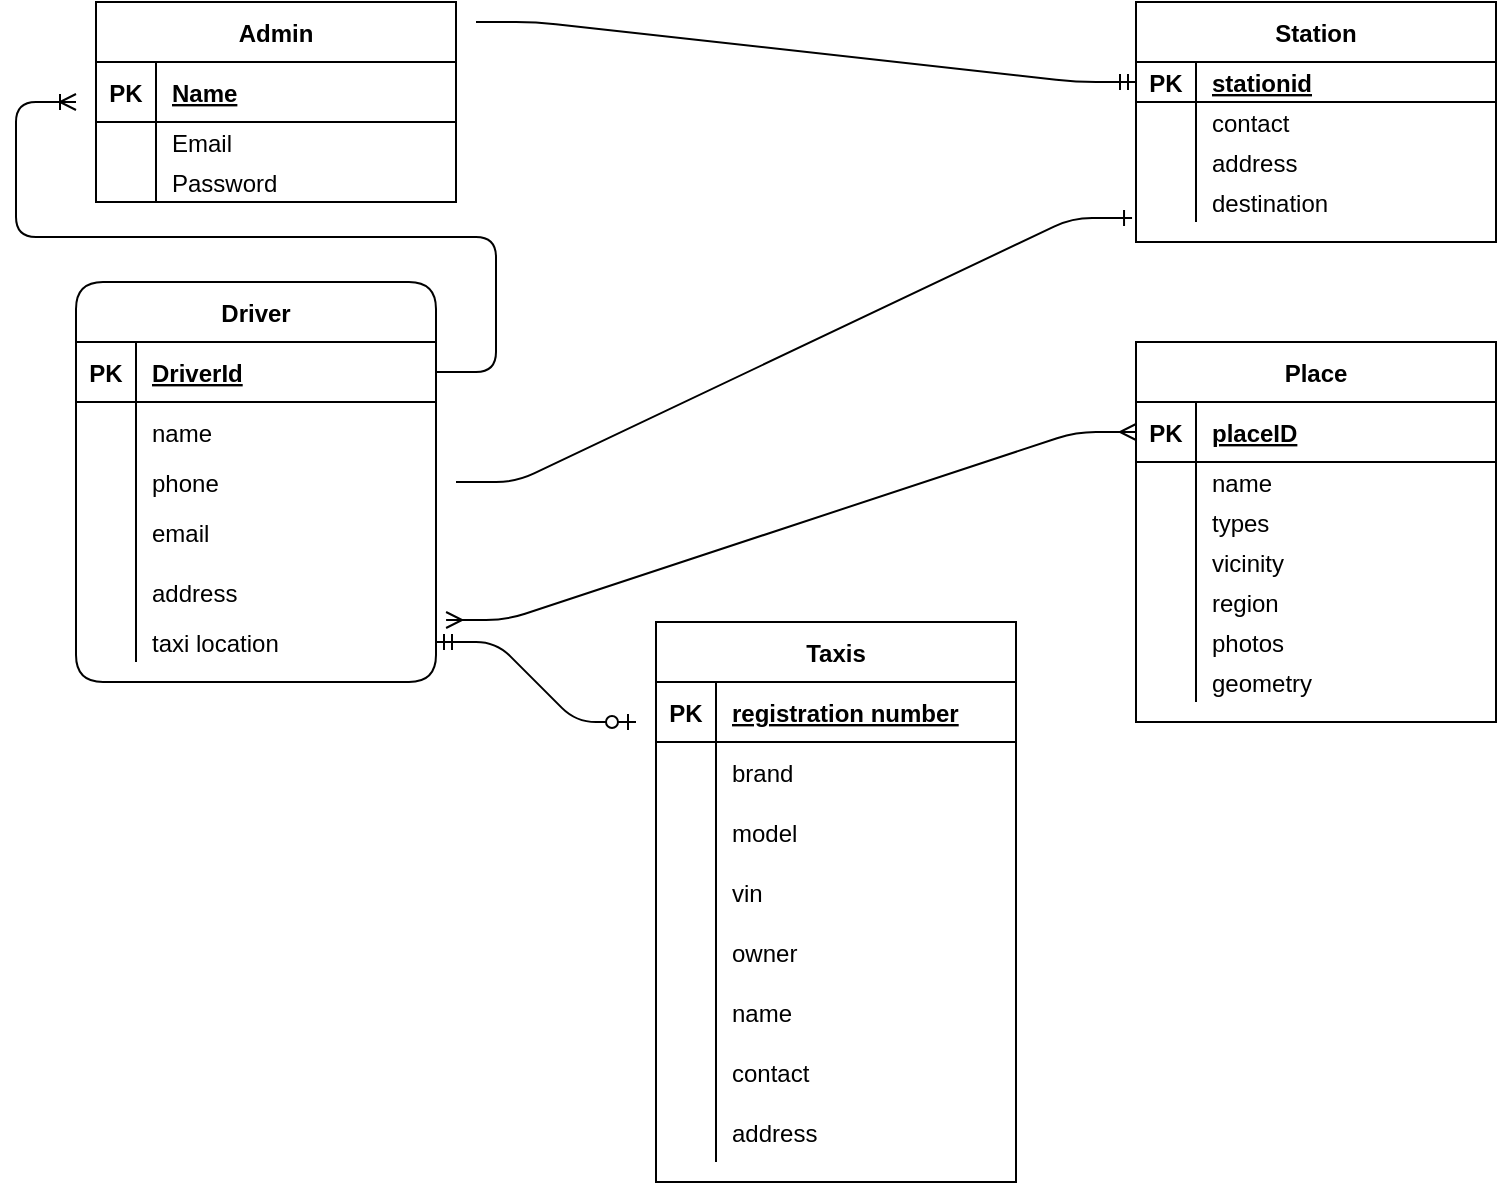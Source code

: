 <mxfile version="15.3.1" type="github">
  <diagram id="R2lEEEUBdFMjLlhIrx00" name="Page-1">
    <mxGraphModel dx="1718" dy="393" grid="1" gridSize="10" guides="1" tooltips="1" connect="1" arrows="1" fold="1" page="1" pageScale="1" pageWidth="850" pageHeight="1100" math="0" shadow="0" extFonts="Permanent Marker^https://fonts.googleapis.com/css?family=Permanent+Marker">
      <root>
        <mxCell id="0" />
        <mxCell id="1" parent="0" />
        <mxCell id="3xRrTGSnzYQE4FdhJ-rK-15" value="Station" style="shape=table;startSize=30;container=1;collapsible=1;childLayout=tableLayout;fixedRows=1;rowLines=0;fontStyle=1;align=center;resizeLast=1;" vertex="1" parent="1">
          <mxGeometry x="560" y="20" width="180" height="120" as="geometry" />
        </mxCell>
        <mxCell id="3xRrTGSnzYQE4FdhJ-rK-16" value="" style="shape=partialRectangle;collapsible=0;dropTarget=0;pointerEvents=0;fillColor=none;top=0;left=0;bottom=1;right=0;points=[[0,0.5],[1,0.5]];portConstraint=eastwest;" vertex="1" parent="3xRrTGSnzYQE4FdhJ-rK-15">
          <mxGeometry y="30" width="180" height="20" as="geometry" />
        </mxCell>
        <mxCell id="3xRrTGSnzYQE4FdhJ-rK-17" value="PK" style="shape=partialRectangle;connectable=0;fillColor=none;top=0;left=0;bottom=0;right=0;fontStyle=1;overflow=hidden;" vertex="1" parent="3xRrTGSnzYQE4FdhJ-rK-16">
          <mxGeometry width="30" height="20" as="geometry">
            <mxRectangle width="30" height="20" as="alternateBounds" />
          </mxGeometry>
        </mxCell>
        <mxCell id="3xRrTGSnzYQE4FdhJ-rK-18" value="stationid" style="shape=partialRectangle;connectable=0;fillColor=none;top=0;left=0;bottom=0;right=0;align=left;spacingLeft=6;fontStyle=5;overflow=hidden;" vertex="1" parent="3xRrTGSnzYQE4FdhJ-rK-16">
          <mxGeometry x="30" width="150" height="20" as="geometry">
            <mxRectangle width="150" height="20" as="alternateBounds" />
          </mxGeometry>
        </mxCell>
        <mxCell id="3xRrTGSnzYQE4FdhJ-rK-19" value="" style="shape=partialRectangle;collapsible=0;dropTarget=0;pointerEvents=0;fillColor=none;top=0;left=0;bottom=0;right=0;points=[[0,0.5],[1,0.5]];portConstraint=eastwest;" vertex="1" parent="3xRrTGSnzYQE4FdhJ-rK-15">
          <mxGeometry y="50" width="180" height="20" as="geometry" />
        </mxCell>
        <mxCell id="3xRrTGSnzYQE4FdhJ-rK-20" value="" style="shape=partialRectangle;connectable=0;fillColor=none;top=0;left=0;bottom=0;right=0;editable=1;overflow=hidden;" vertex="1" parent="3xRrTGSnzYQE4FdhJ-rK-19">
          <mxGeometry width="30" height="20" as="geometry">
            <mxRectangle width="30" height="20" as="alternateBounds" />
          </mxGeometry>
        </mxCell>
        <mxCell id="3xRrTGSnzYQE4FdhJ-rK-21" value="contact" style="shape=partialRectangle;connectable=0;fillColor=none;top=0;left=0;bottom=0;right=0;align=left;spacingLeft=6;overflow=hidden;" vertex="1" parent="3xRrTGSnzYQE4FdhJ-rK-19">
          <mxGeometry x="30" width="150" height="20" as="geometry">
            <mxRectangle width="150" height="20" as="alternateBounds" />
          </mxGeometry>
        </mxCell>
        <mxCell id="3xRrTGSnzYQE4FdhJ-rK-22" value="" style="shape=partialRectangle;collapsible=0;dropTarget=0;pointerEvents=0;fillColor=none;top=0;left=0;bottom=0;right=0;points=[[0,0.5],[1,0.5]];portConstraint=eastwest;" vertex="1" parent="3xRrTGSnzYQE4FdhJ-rK-15">
          <mxGeometry y="70" width="180" height="20" as="geometry" />
        </mxCell>
        <mxCell id="3xRrTGSnzYQE4FdhJ-rK-23" value="" style="shape=partialRectangle;connectable=0;fillColor=none;top=0;left=0;bottom=0;right=0;editable=1;overflow=hidden;" vertex="1" parent="3xRrTGSnzYQE4FdhJ-rK-22">
          <mxGeometry width="30" height="20" as="geometry">
            <mxRectangle width="30" height="20" as="alternateBounds" />
          </mxGeometry>
        </mxCell>
        <mxCell id="3xRrTGSnzYQE4FdhJ-rK-24" value="address" style="shape=partialRectangle;connectable=0;fillColor=none;top=0;left=0;bottom=0;right=0;align=left;spacingLeft=6;overflow=hidden;" vertex="1" parent="3xRrTGSnzYQE4FdhJ-rK-22">
          <mxGeometry x="30" width="150" height="20" as="geometry">
            <mxRectangle width="150" height="20" as="alternateBounds" />
          </mxGeometry>
        </mxCell>
        <mxCell id="3xRrTGSnzYQE4FdhJ-rK-25" value="" style="shape=partialRectangle;collapsible=0;dropTarget=0;pointerEvents=0;fillColor=none;top=0;left=0;bottom=0;right=0;points=[[0,0.5],[1,0.5]];portConstraint=eastwest;" vertex="1" parent="3xRrTGSnzYQE4FdhJ-rK-15">
          <mxGeometry y="90" width="180" height="20" as="geometry" />
        </mxCell>
        <mxCell id="3xRrTGSnzYQE4FdhJ-rK-26" value="" style="shape=partialRectangle;connectable=0;fillColor=none;top=0;left=0;bottom=0;right=0;editable=1;overflow=hidden;" vertex="1" parent="3xRrTGSnzYQE4FdhJ-rK-25">
          <mxGeometry width="30" height="20" as="geometry">
            <mxRectangle width="30" height="20" as="alternateBounds" />
          </mxGeometry>
        </mxCell>
        <mxCell id="3xRrTGSnzYQE4FdhJ-rK-27" value="destination" style="shape=partialRectangle;connectable=0;fillColor=none;top=0;left=0;bottom=0;right=0;align=left;spacingLeft=6;overflow=hidden;" vertex="1" parent="3xRrTGSnzYQE4FdhJ-rK-25">
          <mxGeometry x="30" width="150" height="20" as="geometry">
            <mxRectangle width="150" height="20" as="alternateBounds" />
          </mxGeometry>
        </mxCell>
        <mxCell id="3xRrTGSnzYQE4FdhJ-rK-54" value="Admin" style="shape=table;startSize=30;container=1;collapsible=1;childLayout=tableLayout;fixedRows=1;rowLines=0;fontStyle=1;align=center;resizeLast=1;" vertex="1" parent="1">
          <mxGeometry x="40" y="20" width="180" height="100" as="geometry" />
        </mxCell>
        <mxCell id="3xRrTGSnzYQE4FdhJ-rK-55" value="" style="shape=partialRectangle;collapsible=0;dropTarget=0;pointerEvents=0;fillColor=none;top=0;left=0;bottom=1;right=0;points=[[0,0.5],[1,0.5]];portConstraint=eastwest;" vertex="1" parent="3xRrTGSnzYQE4FdhJ-rK-54">
          <mxGeometry y="30" width="180" height="30" as="geometry" />
        </mxCell>
        <mxCell id="3xRrTGSnzYQE4FdhJ-rK-56" value="PK" style="shape=partialRectangle;connectable=0;fillColor=none;top=0;left=0;bottom=0;right=0;fontStyle=1;overflow=hidden;" vertex="1" parent="3xRrTGSnzYQE4FdhJ-rK-55">
          <mxGeometry width="30" height="30" as="geometry">
            <mxRectangle width="30" height="30" as="alternateBounds" />
          </mxGeometry>
        </mxCell>
        <mxCell id="3xRrTGSnzYQE4FdhJ-rK-57" value="Name" style="shape=partialRectangle;connectable=0;fillColor=none;top=0;left=0;bottom=0;right=0;align=left;spacingLeft=6;fontStyle=5;overflow=hidden;" vertex="1" parent="3xRrTGSnzYQE4FdhJ-rK-55">
          <mxGeometry x="30" width="150" height="30" as="geometry">
            <mxRectangle width="150" height="30" as="alternateBounds" />
          </mxGeometry>
        </mxCell>
        <mxCell id="3xRrTGSnzYQE4FdhJ-rK-58" value="" style="shape=partialRectangle;collapsible=0;dropTarget=0;pointerEvents=0;fillColor=none;top=0;left=0;bottom=0;right=0;points=[[0,0.5],[1,0.5]];portConstraint=eastwest;" vertex="1" parent="3xRrTGSnzYQE4FdhJ-rK-54">
          <mxGeometry y="60" width="180" height="20" as="geometry" />
        </mxCell>
        <mxCell id="3xRrTGSnzYQE4FdhJ-rK-59" value="" style="shape=partialRectangle;connectable=0;fillColor=none;top=0;left=0;bottom=0;right=0;editable=1;overflow=hidden;" vertex="1" parent="3xRrTGSnzYQE4FdhJ-rK-58">
          <mxGeometry width="30" height="20" as="geometry">
            <mxRectangle width="30" height="20" as="alternateBounds" />
          </mxGeometry>
        </mxCell>
        <mxCell id="3xRrTGSnzYQE4FdhJ-rK-60" value="Email" style="shape=partialRectangle;connectable=0;fillColor=none;top=0;left=0;bottom=0;right=0;align=left;spacingLeft=6;overflow=hidden;" vertex="1" parent="3xRrTGSnzYQE4FdhJ-rK-58">
          <mxGeometry x="30" width="150" height="20" as="geometry">
            <mxRectangle width="150" height="20" as="alternateBounds" />
          </mxGeometry>
        </mxCell>
        <mxCell id="3xRrTGSnzYQE4FdhJ-rK-61" value="" style="shape=partialRectangle;collapsible=0;dropTarget=0;pointerEvents=0;fillColor=none;top=0;left=0;bottom=0;right=0;points=[[0,0.5],[1,0.5]];portConstraint=eastwest;" vertex="1" parent="3xRrTGSnzYQE4FdhJ-rK-54">
          <mxGeometry y="80" width="180" height="20" as="geometry" />
        </mxCell>
        <mxCell id="3xRrTGSnzYQE4FdhJ-rK-62" value="" style="shape=partialRectangle;connectable=0;fillColor=none;top=0;left=0;bottom=0;right=0;editable=1;overflow=hidden;" vertex="1" parent="3xRrTGSnzYQE4FdhJ-rK-61">
          <mxGeometry width="30" height="20" as="geometry">
            <mxRectangle width="30" height="20" as="alternateBounds" />
          </mxGeometry>
        </mxCell>
        <mxCell id="3xRrTGSnzYQE4FdhJ-rK-63" value="Password" style="shape=partialRectangle;connectable=0;fillColor=none;top=0;left=0;bottom=0;right=0;align=left;spacingLeft=6;overflow=hidden;" vertex="1" parent="3xRrTGSnzYQE4FdhJ-rK-61">
          <mxGeometry x="30" width="150" height="20" as="geometry">
            <mxRectangle width="150" height="20" as="alternateBounds" />
          </mxGeometry>
        </mxCell>
        <mxCell id="3xRrTGSnzYQE4FdhJ-rK-83" value="Driver" style="shape=table;startSize=30;container=1;collapsible=1;childLayout=tableLayout;fixedRows=1;rowLines=0;fontStyle=1;align=center;resizeLast=1;rounded=1;" vertex="1" parent="1">
          <mxGeometry x="30" y="160" width="180" height="200" as="geometry" />
        </mxCell>
        <mxCell id="3xRrTGSnzYQE4FdhJ-rK-84" value="" style="shape=partialRectangle;collapsible=0;dropTarget=0;pointerEvents=0;fillColor=none;top=0;left=0;bottom=1;right=0;points=[[0,0.5],[1,0.5]];portConstraint=eastwest;" vertex="1" parent="3xRrTGSnzYQE4FdhJ-rK-83">
          <mxGeometry y="30" width="180" height="30" as="geometry" />
        </mxCell>
        <mxCell id="3xRrTGSnzYQE4FdhJ-rK-85" value="PK" style="shape=partialRectangle;connectable=0;fillColor=none;top=0;left=0;bottom=0;right=0;fontStyle=1;overflow=hidden;" vertex="1" parent="3xRrTGSnzYQE4FdhJ-rK-84">
          <mxGeometry width="30" height="30" as="geometry">
            <mxRectangle width="30" height="30" as="alternateBounds" />
          </mxGeometry>
        </mxCell>
        <mxCell id="3xRrTGSnzYQE4FdhJ-rK-86" value="DriverId" style="shape=partialRectangle;connectable=0;fillColor=none;top=0;left=0;bottom=0;right=0;align=left;spacingLeft=6;fontStyle=5;overflow=hidden;" vertex="1" parent="3xRrTGSnzYQE4FdhJ-rK-84">
          <mxGeometry x="30" width="150" height="30" as="geometry">
            <mxRectangle width="150" height="30" as="alternateBounds" />
          </mxGeometry>
        </mxCell>
        <mxCell id="3xRrTGSnzYQE4FdhJ-rK-87" value="" style="shape=partialRectangle;collapsible=0;dropTarget=0;pointerEvents=0;fillColor=none;top=0;left=0;bottom=0;right=0;points=[[0,0.5],[1,0.5]];portConstraint=eastwest;" vertex="1" parent="3xRrTGSnzYQE4FdhJ-rK-83">
          <mxGeometry y="60" width="180" height="30" as="geometry" />
        </mxCell>
        <mxCell id="3xRrTGSnzYQE4FdhJ-rK-88" value="" style="shape=partialRectangle;connectable=0;fillColor=none;top=0;left=0;bottom=0;right=0;editable=1;overflow=hidden;" vertex="1" parent="3xRrTGSnzYQE4FdhJ-rK-87">
          <mxGeometry width="30" height="30" as="geometry">
            <mxRectangle width="30" height="30" as="alternateBounds" />
          </mxGeometry>
        </mxCell>
        <mxCell id="3xRrTGSnzYQE4FdhJ-rK-89" value="name" style="shape=partialRectangle;connectable=0;fillColor=none;top=0;left=0;bottom=0;right=0;align=left;spacingLeft=6;overflow=hidden;" vertex="1" parent="3xRrTGSnzYQE4FdhJ-rK-87">
          <mxGeometry x="30" width="150" height="30" as="geometry">
            <mxRectangle width="150" height="30" as="alternateBounds" />
          </mxGeometry>
        </mxCell>
        <mxCell id="3xRrTGSnzYQE4FdhJ-rK-90" value="" style="shape=partialRectangle;collapsible=0;dropTarget=0;pointerEvents=0;fillColor=none;top=0;left=0;bottom=0;right=0;points=[[0,0.5],[1,0.5]];portConstraint=eastwest;" vertex="1" parent="3xRrTGSnzYQE4FdhJ-rK-83">
          <mxGeometry y="90" width="180" height="20" as="geometry" />
        </mxCell>
        <mxCell id="3xRrTGSnzYQE4FdhJ-rK-91" value="" style="shape=partialRectangle;connectable=0;fillColor=none;top=0;left=0;bottom=0;right=0;editable=1;overflow=hidden;" vertex="1" parent="3xRrTGSnzYQE4FdhJ-rK-90">
          <mxGeometry width="30" height="20" as="geometry">
            <mxRectangle width="30" height="20" as="alternateBounds" />
          </mxGeometry>
        </mxCell>
        <mxCell id="3xRrTGSnzYQE4FdhJ-rK-92" value="phone" style="shape=partialRectangle;connectable=0;fillColor=none;top=0;left=0;bottom=0;right=0;align=left;spacingLeft=6;overflow=hidden;" vertex="1" parent="3xRrTGSnzYQE4FdhJ-rK-90">
          <mxGeometry x="30" width="150" height="20" as="geometry">
            <mxRectangle width="150" height="20" as="alternateBounds" />
          </mxGeometry>
        </mxCell>
        <mxCell id="3xRrTGSnzYQE4FdhJ-rK-93" value="" style="shape=partialRectangle;collapsible=0;dropTarget=0;pointerEvents=0;fillColor=none;top=0;left=0;bottom=0;right=0;points=[[0,0.5],[1,0.5]];portConstraint=eastwest;" vertex="1" parent="3xRrTGSnzYQE4FdhJ-rK-83">
          <mxGeometry y="110" width="180" height="30" as="geometry" />
        </mxCell>
        <mxCell id="3xRrTGSnzYQE4FdhJ-rK-94" value="" style="shape=partialRectangle;connectable=0;fillColor=none;top=0;left=0;bottom=0;right=0;editable=1;overflow=hidden;" vertex="1" parent="3xRrTGSnzYQE4FdhJ-rK-93">
          <mxGeometry width="30" height="30" as="geometry">
            <mxRectangle width="30" height="30" as="alternateBounds" />
          </mxGeometry>
        </mxCell>
        <mxCell id="3xRrTGSnzYQE4FdhJ-rK-95" value="email" style="shape=partialRectangle;connectable=0;fillColor=none;top=0;left=0;bottom=0;right=0;align=left;spacingLeft=6;overflow=hidden;" vertex="1" parent="3xRrTGSnzYQE4FdhJ-rK-93">
          <mxGeometry x="30" width="150" height="30" as="geometry">
            <mxRectangle width="150" height="30" as="alternateBounds" />
          </mxGeometry>
        </mxCell>
        <mxCell id="3xRrTGSnzYQE4FdhJ-rK-109" value="" style="shape=partialRectangle;collapsible=0;dropTarget=0;pointerEvents=0;fillColor=none;top=0;left=0;bottom=0;right=0;points=[[0,0.5],[1,0.5]];portConstraint=eastwest;" vertex="1" parent="3xRrTGSnzYQE4FdhJ-rK-83">
          <mxGeometry y="140" width="180" height="30" as="geometry" />
        </mxCell>
        <mxCell id="3xRrTGSnzYQE4FdhJ-rK-110" value="" style="shape=partialRectangle;connectable=0;fillColor=none;top=0;left=0;bottom=0;right=0;editable=1;overflow=hidden;" vertex="1" parent="3xRrTGSnzYQE4FdhJ-rK-109">
          <mxGeometry width="30" height="30" as="geometry">
            <mxRectangle width="30" height="30" as="alternateBounds" />
          </mxGeometry>
        </mxCell>
        <mxCell id="3xRrTGSnzYQE4FdhJ-rK-111" value="address" style="shape=partialRectangle;connectable=0;fillColor=none;top=0;left=0;bottom=0;right=0;align=left;spacingLeft=6;overflow=hidden;" vertex="1" parent="3xRrTGSnzYQE4FdhJ-rK-109">
          <mxGeometry x="30" width="150" height="30" as="geometry">
            <mxRectangle width="150" height="30" as="alternateBounds" />
          </mxGeometry>
        </mxCell>
        <mxCell id="3xRrTGSnzYQE4FdhJ-rK-112" value="" style="shape=partialRectangle;collapsible=0;dropTarget=0;pointerEvents=0;fillColor=none;top=0;left=0;bottom=0;right=0;points=[[0,0.5],[1,0.5]];portConstraint=eastwest;" vertex="1" parent="3xRrTGSnzYQE4FdhJ-rK-83">
          <mxGeometry y="170" width="180" height="20" as="geometry" />
        </mxCell>
        <mxCell id="3xRrTGSnzYQE4FdhJ-rK-113" value="" style="shape=partialRectangle;connectable=0;fillColor=none;top=0;left=0;bottom=0;right=0;editable=1;overflow=hidden;" vertex="1" parent="3xRrTGSnzYQE4FdhJ-rK-112">
          <mxGeometry width="30" height="20" as="geometry">
            <mxRectangle width="30" height="20" as="alternateBounds" />
          </mxGeometry>
        </mxCell>
        <mxCell id="3xRrTGSnzYQE4FdhJ-rK-114" value="taxi location" style="shape=partialRectangle;connectable=0;fillColor=none;top=0;left=0;bottom=0;right=0;align=left;spacingLeft=6;overflow=hidden;" vertex="1" parent="3xRrTGSnzYQE4FdhJ-rK-112">
          <mxGeometry x="30" width="150" height="20" as="geometry">
            <mxRectangle width="150" height="20" as="alternateBounds" />
          </mxGeometry>
        </mxCell>
        <mxCell id="3xRrTGSnzYQE4FdhJ-rK-115" value="Place" style="shape=table;startSize=30;container=1;collapsible=1;childLayout=tableLayout;fixedRows=1;rowLines=0;fontStyle=1;align=center;resizeLast=1;" vertex="1" parent="1">
          <mxGeometry x="560" y="190" width="180" height="190" as="geometry" />
        </mxCell>
        <mxCell id="3xRrTGSnzYQE4FdhJ-rK-116" value="" style="shape=partialRectangle;collapsible=0;dropTarget=0;pointerEvents=0;fillColor=none;top=0;left=0;bottom=1;right=0;points=[[0,0.5],[1,0.5]];portConstraint=eastwest;" vertex="1" parent="3xRrTGSnzYQE4FdhJ-rK-115">
          <mxGeometry y="30" width="180" height="30" as="geometry" />
        </mxCell>
        <mxCell id="3xRrTGSnzYQE4FdhJ-rK-117" value="PK" style="shape=partialRectangle;connectable=0;fillColor=none;top=0;left=0;bottom=0;right=0;fontStyle=1;overflow=hidden;" vertex="1" parent="3xRrTGSnzYQE4FdhJ-rK-116">
          <mxGeometry width="30" height="30" as="geometry">
            <mxRectangle width="30" height="30" as="alternateBounds" />
          </mxGeometry>
        </mxCell>
        <mxCell id="3xRrTGSnzYQE4FdhJ-rK-118" value="placeID" style="shape=partialRectangle;connectable=0;fillColor=none;top=0;left=0;bottom=0;right=0;align=left;spacingLeft=6;fontStyle=5;overflow=hidden;" vertex="1" parent="3xRrTGSnzYQE4FdhJ-rK-116">
          <mxGeometry x="30" width="150" height="30" as="geometry">
            <mxRectangle width="150" height="30" as="alternateBounds" />
          </mxGeometry>
        </mxCell>
        <mxCell id="3xRrTGSnzYQE4FdhJ-rK-119" value="" style="shape=partialRectangle;collapsible=0;dropTarget=0;pointerEvents=0;fillColor=none;top=0;left=0;bottom=0;right=0;points=[[0,0.5],[1,0.5]];portConstraint=eastwest;" vertex="1" parent="3xRrTGSnzYQE4FdhJ-rK-115">
          <mxGeometry y="60" width="180" height="20" as="geometry" />
        </mxCell>
        <mxCell id="3xRrTGSnzYQE4FdhJ-rK-120" value="" style="shape=partialRectangle;connectable=0;fillColor=none;top=0;left=0;bottom=0;right=0;editable=1;overflow=hidden;" vertex="1" parent="3xRrTGSnzYQE4FdhJ-rK-119">
          <mxGeometry width="30" height="20" as="geometry">
            <mxRectangle width="30" height="20" as="alternateBounds" />
          </mxGeometry>
        </mxCell>
        <mxCell id="3xRrTGSnzYQE4FdhJ-rK-121" value="name" style="shape=partialRectangle;connectable=0;fillColor=none;top=0;left=0;bottom=0;right=0;align=left;spacingLeft=6;overflow=hidden;" vertex="1" parent="3xRrTGSnzYQE4FdhJ-rK-119">
          <mxGeometry x="30" width="150" height="20" as="geometry">
            <mxRectangle width="150" height="20" as="alternateBounds" />
          </mxGeometry>
        </mxCell>
        <mxCell id="3xRrTGSnzYQE4FdhJ-rK-122" value="" style="shape=partialRectangle;collapsible=0;dropTarget=0;pointerEvents=0;fillColor=none;top=0;left=0;bottom=0;right=0;points=[[0,0.5],[1,0.5]];portConstraint=eastwest;" vertex="1" parent="3xRrTGSnzYQE4FdhJ-rK-115">
          <mxGeometry y="80" width="180" height="20" as="geometry" />
        </mxCell>
        <mxCell id="3xRrTGSnzYQE4FdhJ-rK-123" value="" style="shape=partialRectangle;connectable=0;fillColor=none;top=0;left=0;bottom=0;right=0;editable=1;overflow=hidden;" vertex="1" parent="3xRrTGSnzYQE4FdhJ-rK-122">
          <mxGeometry width="30" height="20" as="geometry">
            <mxRectangle width="30" height="20" as="alternateBounds" />
          </mxGeometry>
        </mxCell>
        <mxCell id="3xRrTGSnzYQE4FdhJ-rK-124" value="types" style="shape=partialRectangle;connectable=0;fillColor=none;top=0;left=0;bottom=0;right=0;align=left;spacingLeft=6;overflow=hidden;" vertex="1" parent="3xRrTGSnzYQE4FdhJ-rK-122">
          <mxGeometry x="30" width="150" height="20" as="geometry">
            <mxRectangle width="150" height="20" as="alternateBounds" />
          </mxGeometry>
        </mxCell>
        <mxCell id="3xRrTGSnzYQE4FdhJ-rK-125" value="" style="shape=partialRectangle;collapsible=0;dropTarget=0;pointerEvents=0;fillColor=none;top=0;left=0;bottom=0;right=0;points=[[0,0.5],[1,0.5]];portConstraint=eastwest;" vertex="1" parent="3xRrTGSnzYQE4FdhJ-rK-115">
          <mxGeometry y="100" width="180" height="20" as="geometry" />
        </mxCell>
        <mxCell id="3xRrTGSnzYQE4FdhJ-rK-126" value="" style="shape=partialRectangle;connectable=0;fillColor=none;top=0;left=0;bottom=0;right=0;editable=1;overflow=hidden;" vertex="1" parent="3xRrTGSnzYQE4FdhJ-rK-125">
          <mxGeometry width="30" height="20" as="geometry">
            <mxRectangle width="30" height="20" as="alternateBounds" />
          </mxGeometry>
        </mxCell>
        <mxCell id="3xRrTGSnzYQE4FdhJ-rK-127" value="vicinity" style="shape=partialRectangle;connectable=0;fillColor=none;top=0;left=0;bottom=0;right=0;align=left;spacingLeft=6;overflow=hidden;" vertex="1" parent="3xRrTGSnzYQE4FdhJ-rK-125">
          <mxGeometry x="30" width="150" height="20" as="geometry">
            <mxRectangle width="150" height="20" as="alternateBounds" />
          </mxGeometry>
        </mxCell>
        <mxCell id="3xRrTGSnzYQE4FdhJ-rK-128" value="" style="shape=partialRectangle;collapsible=0;dropTarget=0;pointerEvents=0;fillColor=none;top=0;left=0;bottom=0;right=0;points=[[0,0.5],[1,0.5]];portConstraint=eastwest;" vertex="1" parent="3xRrTGSnzYQE4FdhJ-rK-115">
          <mxGeometry y="120" width="180" height="20" as="geometry" />
        </mxCell>
        <mxCell id="3xRrTGSnzYQE4FdhJ-rK-129" value="" style="shape=partialRectangle;connectable=0;fillColor=none;top=0;left=0;bottom=0;right=0;editable=1;overflow=hidden;" vertex="1" parent="3xRrTGSnzYQE4FdhJ-rK-128">
          <mxGeometry width="30" height="20" as="geometry">
            <mxRectangle width="30" height="20" as="alternateBounds" />
          </mxGeometry>
        </mxCell>
        <mxCell id="3xRrTGSnzYQE4FdhJ-rK-130" value="region" style="shape=partialRectangle;connectable=0;fillColor=none;top=0;left=0;bottom=0;right=0;align=left;spacingLeft=6;overflow=hidden;" vertex="1" parent="3xRrTGSnzYQE4FdhJ-rK-128">
          <mxGeometry x="30" width="150" height="20" as="geometry">
            <mxRectangle width="150" height="20" as="alternateBounds" />
          </mxGeometry>
        </mxCell>
        <mxCell id="3xRrTGSnzYQE4FdhJ-rK-131" value="" style="shape=partialRectangle;collapsible=0;dropTarget=0;pointerEvents=0;fillColor=none;top=0;left=0;bottom=0;right=0;points=[[0,0.5],[1,0.5]];portConstraint=eastwest;" vertex="1" parent="3xRrTGSnzYQE4FdhJ-rK-115">
          <mxGeometry y="140" width="180" height="20" as="geometry" />
        </mxCell>
        <mxCell id="3xRrTGSnzYQE4FdhJ-rK-132" value="" style="shape=partialRectangle;connectable=0;fillColor=none;top=0;left=0;bottom=0;right=0;editable=1;overflow=hidden;" vertex="1" parent="3xRrTGSnzYQE4FdhJ-rK-131">
          <mxGeometry width="30" height="20" as="geometry">
            <mxRectangle width="30" height="20" as="alternateBounds" />
          </mxGeometry>
        </mxCell>
        <mxCell id="3xRrTGSnzYQE4FdhJ-rK-133" value="photos" style="shape=partialRectangle;connectable=0;fillColor=none;top=0;left=0;bottom=0;right=0;align=left;spacingLeft=6;overflow=hidden;" vertex="1" parent="3xRrTGSnzYQE4FdhJ-rK-131">
          <mxGeometry x="30" width="150" height="20" as="geometry">
            <mxRectangle width="150" height="20" as="alternateBounds" />
          </mxGeometry>
        </mxCell>
        <mxCell id="3xRrTGSnzYQE4FdhJ-rK-134" value="" style="shape=partialRectangle;collapsible=0;dropTarget=0;pointerEvents=0;fillColor=none;top=0;left=0;bottom=0;right=0;points=[[0,0.5],[1,0.5]];portConstraint=eastwest;" vertex="1" parent="3xRrTGSnzYQE4FdhJ-rK-115">
          <mxGeometry y="160" width="180" height="20" as="geometry" />
        </mxCell>
        <mxCell id="3xRrTGSnzYQE4FdhJ-rK-135" value="" style="shape=partialRectangle;connectable=0;fillColor=none;top=0;left=0;bottom=0;right=0;editable=1;overflow=hidden;" vertex="1" parent="3xRrTGSnzYQE4FdhJ-rK-134">
          <mxGeometry width="30" height="20" as="geometry">
            <mxRectangle width="30" height="20" as="alternateBounds" />
          </mxGeometry>
        </mxCell>
        <mxCell id="3xRrTGSnzYQE4FdhJ-rK-136" value="geometry" style="shape=partialRectangle;connectable=0;fillColor=none;top=0;left=0;bottom=0;right=0;align=left;spacingLeft=6;overflow=hidden;" vertex="1" parent="3xRrTGSnzYQE4FdhJ-rK-134">
          <mxGeometry x="30" width="150" height="20" as="geometry">
            <mxRectangle width="150" height="20" as="alternateBounds" />
          </mxGeometry>
        </mxCell>
        <mxCell id="3xRrTGSnzYQE4FdhJ-rK-141" value="" style="edgeStyle=entityRelationEdgeStyle;fontSize=12;html=1;endArrow=ERoneToMany;exitX=1;exitY=0.5;exitDx=0;exitDy=0;" edge="1" parent="1" source="3xRrTGSnzYQE4FdhJ-rK-84">
          <mxGeometry width="100" height="100" relative="1" as="geometry">
            <mxPoint x="340" y="280" as="sourcePoint" />
            <mxPoint x="30" y="70" as="targetPoint" />
          </mxGeometry>
        </mxCell>
        <mxCell id="3xRrTGSnzYQE4FdhJ-rK-143" value="" style="edgeStyle=entityRelationEdgeStyle;fontSize=12;html=1;endArrow=ERone;endFill=1;entryX=-0.011;entryY=0.9;entryDx=0;entryDy=0;entryPerimeter=0;" edge="1" parent="1" target="3xRrTGSnzYQE4FdhJ-rK-25">
          <mxGeometry width="100" height="100" relative="1" as="geometry">
            <mxPoint x="220" y="260" as="sourcePoint" />
            <mxPoint x="490" y="90" as="targetPoint" />
          </mxGeometry>
        </mxCell>
        <mxCell id="3xRrTGSnzYQE4FdhJ-rK-144" value="" style="edgeStyle=entityRelationEdgeStyle;fontSize=12;html=1;endArrow=ERmany;startArrow=ERmany;exitX=1.028;exitY=-0.05;exitDx=0;exitDy=0;entryX=0;entryY=0.5;entryDx=0;entryDy=0;exitPerimeter=0;" edge="1" parent="1" source="3xRrTGSnzYQE4FdhJ-rK-112" target="3xRrTGSnzYQE4FdhJ-rK-116">
          <mxGeometry width="100" height="100" relative="1" as="geometry">
            <mxPoint x="375" y="300" as="sourcePoint" />
            <mxPoint x="490" y="230" as="targetPoint" />
          </mxGeometry>
        </mxCell>
        <mxCell id="3xRrTGSnzYQE4FdhJ-rK-146" value="" style="edgeStyle=entityRelationEdgeStyle;fontSize=12;html=1;endArrow=ERmandOne;entryX=0;entryY=0.5;entryDx=0;entryDy=0;" edge="1" parent="1" target="3xRrTGSnzYQE4FdhJ-rK-16">
          <mxGeometry width="100" height="100" relative="1" as="geometry">
            <mxPoint x="230" y="30" as="sourcePoint" />
            <mxPoint x="480" y="170" as="targetPoint" />
          </mxGeometry>
        </mxCell>
        <mxCell id="3xRrTGSnzYQE4FdhJ-rK-147" value="Taxis" style="shape=table;startSize=30;container=1;collapsible=1;childLayout=tableLayout;fixedRows=1;rowLines=0;fontStyle=1;align=center;resizeLast=1;rounded=0;sketch=0;" vertex="1" parent="1">
          <mxGeometry x="320" y="330" width="180" height="280" as="geometry" />
        </mxCell>
        <mxCell id="3xRrTGSnzYQE4FdhJ-rK-148" value="" style="shape=partialRectangle;collapsible=0;dropTarget=0;pointerEvents=0;fillColor=none;top=0;left=0;bottom=1;right=0;points=[[0,0.5],[1,0.5]];portConstraint=eastwest;" vertex="1" parent="3xRrTGSnzYQE4FdhJ-rK-147">
          <mxGeometry y="30" width="180" height="30" as="geometry" />
        </mxCell>
        <mxCell id="3xRrTGSnzYQE4FdhJ-rK-149" value="PK" style="shape=partialRectangle;connectable=0;fillColor=none;top=0;left=0;bottom=0;right=0;fontStyle=1;overflow=hidden;" vertex="1" parent="3xRrTGSnzYQE4FdhJ-rK-148">
          <mxGeometry width="30" height="30" as="geometry">
            <mxRectangle width="30" height="30" as="alternateBounds" />
          </mxGeometry>
        </mxCell>
        <mxCell id="3xRrTGSnzYQE4FdhJ-rK-150" value="registration number" style="shape=partialRectangle;connectable=0;fillColor=none;top=0;left=0;bottom=0;right=0;align=left;spacingLeft=6;fontStyle=5;overflow=hidden;" vertex="1" parent="3xRrTGSnzYQE4FdhJ-rK-148">
          <mxGeometry x="30" width="150" height="30" as="geometry">
            <mxRectangle width="150" height="30" as="alternateBounds" />
          </mxGeometry>
        </mxCell>
        <mxCell id="3xRrTGSnzYQE4FdhJ-rK-151" value="" style="shape=partialRectangle;collapsible=0;dropTarget=0;pointerEvents=0;fillColor=none;top=0;left=0;bottom=0;right=0;points=[[0,0.5],[1,0.5]];portConstraint=eastwest;" vertex="1" parent="3xRrTGSnzYQE4FdhJ-rK-147">
          <mxGeometry y="60" width="180" height="30" as="geometry" />
        </mxCell>
        <mxCell id="3xRrTGSnzYQE4FdhJ-rK-152" value="" style="shape=partialRectangle;connectable=0;fillColor=none;top=0;left=0;bottom=0;right=0;editable=1;overflow=hidden;" vertex="1" parent="3xRrTGSnzYQE4FdhJ-rK-151">
          <mxGeometry width="30" height="30" as="geometry">
            <mxRectangle width="30" height="30" as="alternateBounds" />
          </mxGeometry>
        </mxCell>
        <mxCell id="3xRrTGSnzYQE4FdhJ-rK-153" value="brand" style="shape=partialRectangle;connectable=0;fillColor=none;top=0;left=0;bottom=0;right=0;align=left;spacingLeft=6;overflow=hidden;" vertex="1" parent="3xRrTGSnzYQE4FdhJ-rK-151">
          <mxGeometry x="30" width="150" height="30" as="geometry">
            <mxRectangle width="150" height="30" as="alternateBounds" />
          </mxGeometry>
        </mxCell>
        <mxCell id="3xRrTGSnzYQE4FdhJ-rK-154" value="" style="shape=partialRectangle;collapsible=0;dropTarget=0;pointerEvents=0;fillColor=none;top=0;left=0;bottom=0;right=0;points=[[0,0.5],[1,0.5]];portConstraint=eastwest;" vertex="1" parent="3xRrTGSnzYQE4FdhJ-rK-147">
          <mxGeometry y="90" width="180" height="30" as="geometry" />
        </mxCell>
        <mxCell id="3xRrTGSnzYQE4FdhJ-rK-155" value="" style="shape=partialRectangle;connectable=0;fillColor=none;top=0;left=0;bottom=0;right=0;editable=1;overflow=hidden;" vertex="1" parent="3xRrTGSnzYQE4FdhJ-rK-154">
          <mxGeometry width="30" height="30" as="geometry">
            <mxRectangle width="30" height="30" as="alternateBounds" />
          </mxGeometry>
        </mxCell>
        <mxCell id="3xRrTGSnzYQE4FdhJ-rK-156" value="model" style="shape=partialRectangle;connectable=0;fillColor=none;top=0;left=0;bottom=0;right=0;align=left;spacingLeft=6;overflow=hidden;" vertex="1" parent="3xRrTGSnzYQE4FdhJ-rK-154">
          <mxGeometry x="30" width="150" height="30" as="geometry">
            <mxRectangle width="150" height="30" as="alternateBounds" />
          </mxGeometry>
        </mxCell>
        <mxCell id="3xRrTGSnzYQE4FdhJ-rK-157" value="" style="shape=partialRectangle;collapsible=0;dropTarget=0;pointerEvents=0;fillColor=none;top=0;left=0;bottom=0;right=0;points=[[0,0.5],[1,0.5]];portConstraint=eastwest;" vertex="1" parent="3xRrTGSnzYQE4FdhJ-rK-147">
          <mxGeometry y="120" width="180" height="30" as="geometry" />
        </mxCell>
        <mxCell id="3xRrTGSnzYQE4FdhJ-rK-158" value="" style="shape=partialRectangle;connectable=0;fillColor=none;top=0;left=0;bottom=0;right=0;editable=1;overflow=hidden;" vertex="1" parent="3xRrTGSnzYQE4FdhJ-rK-157">
          <mxGeometry width="30" height="30" as="geometry">
            <mxRectangle width="30" height="30" as="alternateBounds" />
          </mxGeometry>
        </mxCell>
        <mxCell id="3xRrTGSnzYQE4FdhJ-rK-159" value="vin" style="shape=partialRectangle;connectable=0;fillColor=none;top=0;left=0;bottom=0;right=0;align=left;spacingLeft=6;overflow=hidden;" vertex="1" parent="3xRrTGSnzYQE4FdhJ-rK-157">
          <mxGeometry x="30" width="150" height="30" as="geometry">
            <mxRectangle width="150" height="30" as="alternateBounds" />
          </mxGeometry>
        </mxCell>
        <mxCell id="3xRrTGSnzYQE4FdhJ-rK-160" value="" style="shape=partialRectangle;collapsible=0;dropTarget=0;pointerEvents=0;fillColor=none;top=0;left=0;bottom=0;right=0;points=[[0,0.5],[1,0.5]];portConstraint=eastwest;" vertex="1" parent="3xRrTGSnzYQE4FdhJ-rK-147">
          <mxGeometry y="150" width="180" height="30" as="geometry" />
        </mxCell>
        <mxCell id="3xRrTGSnzYQE4FdhJ-rK-161" value="" style="shape=partialRectangle;connectable=0;fillColor=none;top=0;left=0;bottom=0;right=0;editable=1;overflow=hidden;" vertex="1" parent="3xRrTGSnzYQE4FdhJ-rK-160">
          <mxGeometry width="30" height="30" as="geometry">
            <mxRectangle width="30" height="30" as="alternateBounds" />
          </mxGeometry>
        </mxCell>
        <mxCell id="3xRrTGSnzYQE4FdhJ-rK-162" value="owner" style="shape=partialRectangle;connectable=0;fillColor=none;top=0;left=0;bottom=0;right=0;align=left;spacingLeft=6;overflow=hidden;" vertex="1" parent="3xRrTGSnzYQE4FdhJ-rK-160">
          <mxGeometry x="30" width="150" height="30" as="geometry">
            <mxRectangle width="150" height="30" as="alternateBounds" />
          </mxGeometry>
        </mxCell>
        <mxCell id="3xRrTGSnzYQE4FdhJ-rK-163" value="" style="shape=partialRectangle;collapsible=0;dropTarget=0;pointerEvents=0;fillColor=none;top=0;left=0;bottom=0;right=0;points=[[0,0.5],[1,0.5]];portConstraint=eastwest;" vertex="1" parent="3xRrTGSnzYQE4FdhJ-rK-147">
          <mxGeometry y="180" width="180" height="30" as="geometry" />
        </mxCell>
        <mxCell id="3xRrTGSnzYQE4FdhJ-rK-164" value="" style="shape=partialRectangle;connectable=0;fillColor=none;top=0;left=0;bottom=0;right=0;editable=1;overflow=hidden;" vertex="1" parent="3xRrTGSnzYQE4FdhJ-rK-163">
          <mxGeometry width="30" height="30" as="geometry">
            <mxRectangle width="30" height="30" as="alternateBounds" />
          </mxGeometry>
        </mxCell>
        <mxCell id="3xRrTGSnzYQE4FdhJ-rK-165" value="name" style="shape=partialRectangle;connectable=0;fillColor=none;top=0;left=0;bottom=0;right=0;align=left;spacingLeft=6;overflow=hidden;" vertex="1" parent="3xRrTGSnzYQE4FdhJ-rK-163">
          <mxGeometry x="30" width="150" height="30" as="geometry">
            <mxRectangle width="150" height="30" as="alternateBounds" />
          </mxGeometry>
        </mxCell>
        <mxCell id="3xRrTGSnzYQE4FdhJ-rK-166" value="" style="shape=partialRectangle;collapsible=0;dropTarget=0;pointerEvents=0;fillColor=none;top=0;left=0;bottom=0;right=0;points=[[0,0.5],[1,0.5]];portConstraint=eastwest;" vertex="1" parent="3xRrTGSnzYQE4FdhJ-rK-147">
          <mxGeometry y="210" width="180" height="30" as="geometry" />
        </mxCell>
        <mxCell id="3xRrTGSnzYQE4FdhJ-rK-167" value="" style="shape=partialRectangle;connectable=0;fillColor=none;top=0;left=0;bottom=0;right=0;editable=1;overflow=hidden;" vertex="1" parent="3xRrTGSnzYQE4FdhJ-rK-166">
          <mxGeometry width="30" height="30" as="geometry">
            <mxRectangle width="30" height="30" as="alternateBounds" />
          </mxGeometry>
        </mxCell>
        <mxCell id="3xRrTGSnzYQE4FdhJ-rK-168" value="contact" style="shape=partialRectangle;connectable=0;fillColor=none;top=0;left=0;bottom=0;right=0;align=left;spacingLeft=6;overflow=hidden;" vertex="1" parent="3xRrTGSnzYQE4FdhJ-rK-166">
          <mxGeometry x="30" width="150" height="30" as="geometry">
            <mxRectangle width="150" height="30" as="alternateBounds" />
          </mxGeometry>
        </mxCell>
        <mxCell id="3xRrTGSnzYQE4FdhJ-rK-191" value="" style="shape=partialRectangle;collapsible=0;dropTarget=0;pointerEvents=0;fillColor=none;top=0;left=0;bottom=0;right=0;points=[[0,0.5],[1,0.5]];portConstraint=eastwest;" vertex="1" parent="3xRrTGSnzYQE4FdhJ-rK-147">
          <mxGeometry y="240" width="180" height="30" as="geometry" />
        </mxCell>
        <mxCell id="3xRrTGSnzYQE4FdhJ-rK-192" value="" style="shape=partialRectangle;connectable=0;fillColor=none;top=0;left=0;bottom=0;right=0;editable=1;overflow=hidden;" vertex="1" parent="3xRrTGSnzYQE4FdhJ-rK-191">
          <mxGeometry width="30" height="30" as="geometry">
            <mxRectangle width="30" height="30" as="alternateBounds" />
          </mxGeometry>
        </mxCell>
        <mxCell id="3xRrTGSnzYQE4FdhJ-rK-193" value="address" style="shape=partialRectangle;connectable=0;fillColor=none;top=0;left=0;bottom=0;right=0;align=left;spacingLeft=6;overflow=hidden;" vertex="1" parent="3xRrTGSnzYQE4FdhJ-rK-191">
          <mxGeometry x="30" width="150" height="30" as="geometry">
            <mxRectangle width="150" height="30" as="alternateBounds" />
          </mxGeometry>
        </mxCell>
        <mxCell id="3xRrTGSnzYQE4FdhJ-rK-196" value="" style="edgeStyle=entityRelationEdgeStyle;fontSize=12;html=1;endArrow=ERzeroToOne;startArrow=ERmandOne;exitX=1;exitY=0.5;exitDx=0;exitDy=0;" edge="1" parent="1" source="3xRrTGSnzYQE4FdhJ-rK-112">
          <mxGeometry width="100" height="100" relative="1" as="geometry">
            <mxPoint x="450" y="320" as="sourcePoint" />
            <mxPoint x="310" y="380" as="targetPoint" />
          </mxGeometry>
        </mxCell>
      </root>
    </mxGraphModel>
  </diagram>
</mxfile>
